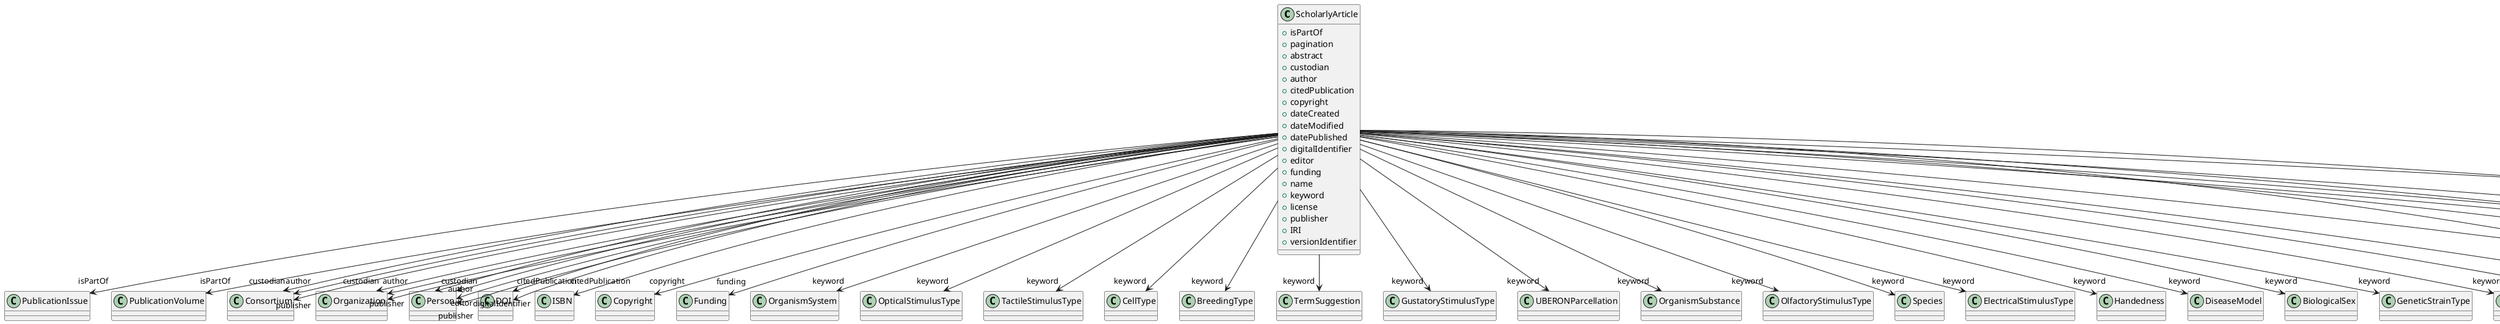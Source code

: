 @startuml
class ScholarlyArticle {
+isPartOf
+pagination
+abstract
+custodian
+author
+citedPublication
+copyright
+dateCreated
+dateModified
+datePublished
+digitalIdentifier
+editor
+funding
+name
+keyword
+license
+publisher
+IRI
+versionIdentifier

}
ScholarlyArticle -d-> "isPartOf" PublicationIssue
ScholarlyArticle -d-> "isPartOf" PublicationVolume
ScholarlyArticle -d-> "custodian" Consortium
ScholarlyArticle -d-> "custodian" Organization
ScholarlyArticle -d-> "custodian" Person
ScholarlyArticle -d-> "author" Consortium
ScholarlyArticle -d-> "author" Organization
ScholarlyArticle -d-> "author" Person
ScholarlyArticle -d-> "citedPublication" DOI
ScholarlyArticle -d-> "citedPublication" ISBN
ScholarlyArticle -d-> "copyright" Copyright
ScholarlyArticle -d-> "digitalIdentifier" DOI
ScholarlyArticle -d-> "editor" Person
ScholarlyArticle -d-> "funding" Funding
ScholarlyArticle -d-> "keyword" OrganismSystem
ScholarlyArticle -d-> "keyword" OpticalStimulusType
ScholarlyArticle -d-> "keyword" TactileStimulusType
ScholarlyArticle -d-> "keyword" CellType
ScholarlyArticle -d-> "keyword" BreedingType
ScholarlyArticle -d-> "keyword" TermSuggestion
ScholarlyArticle -d-> "keyword" GustatoryStimulusType
ScholarlyArticle -d-> "keyword" UBERONParcellation
ScholarlyArticle -d-> "keyword" OrganismSubstance
ScholarlyArticle -d-> "keyword" OlfactoryStimulusType
ScholarlyArticle -d-> "keyword" Species
ScholarlyArticle -d-> "keyword" ElectricalStimulusType
ScholarlyArticle -d-> "keyword" Handedness
ScholarlyArticle -d-> "keyword" DiseaseModel
ScholarlyArticle -d-> "keyword" BiologicalSex
ScholarlyArticle -d-> "keyword" GeneticStrainType
ScholarlyArticle -d-> "keyword" MolecularEntity
ScholarlyArticle -d-> "keyword" CellCultureType
ScholarlyArticle -d-> "keyword" VisualStimulusType
ScholarlyArticle -d-> "keyword" Disease
ScholarlyArticle -d-> "keyword" AuditoryStimulusType
ScholarlyArticle -d-> "keyword" BiologicalOrder
ScholarlyArticle -d-> "keyword" Organ
ScholarlyArticle -d-> "keyword" SubcellularEntity
ScholarlyArticle -d-> "keyword" CustomAnatomicalEntity
ScholarlyArticle -d-> "keyword" ParcellationEntityVersion
ScholarlyArticle -d-> "keyword" ParcellationEntity
ScholarlyArticle -d-> "license" License
ScholarlyArticle -d-> "publisher" Consortium
ScholarlyArticle -d-> "publisher" Organization
ScholarlyArticle -d-> "publisher" Person

@enduml